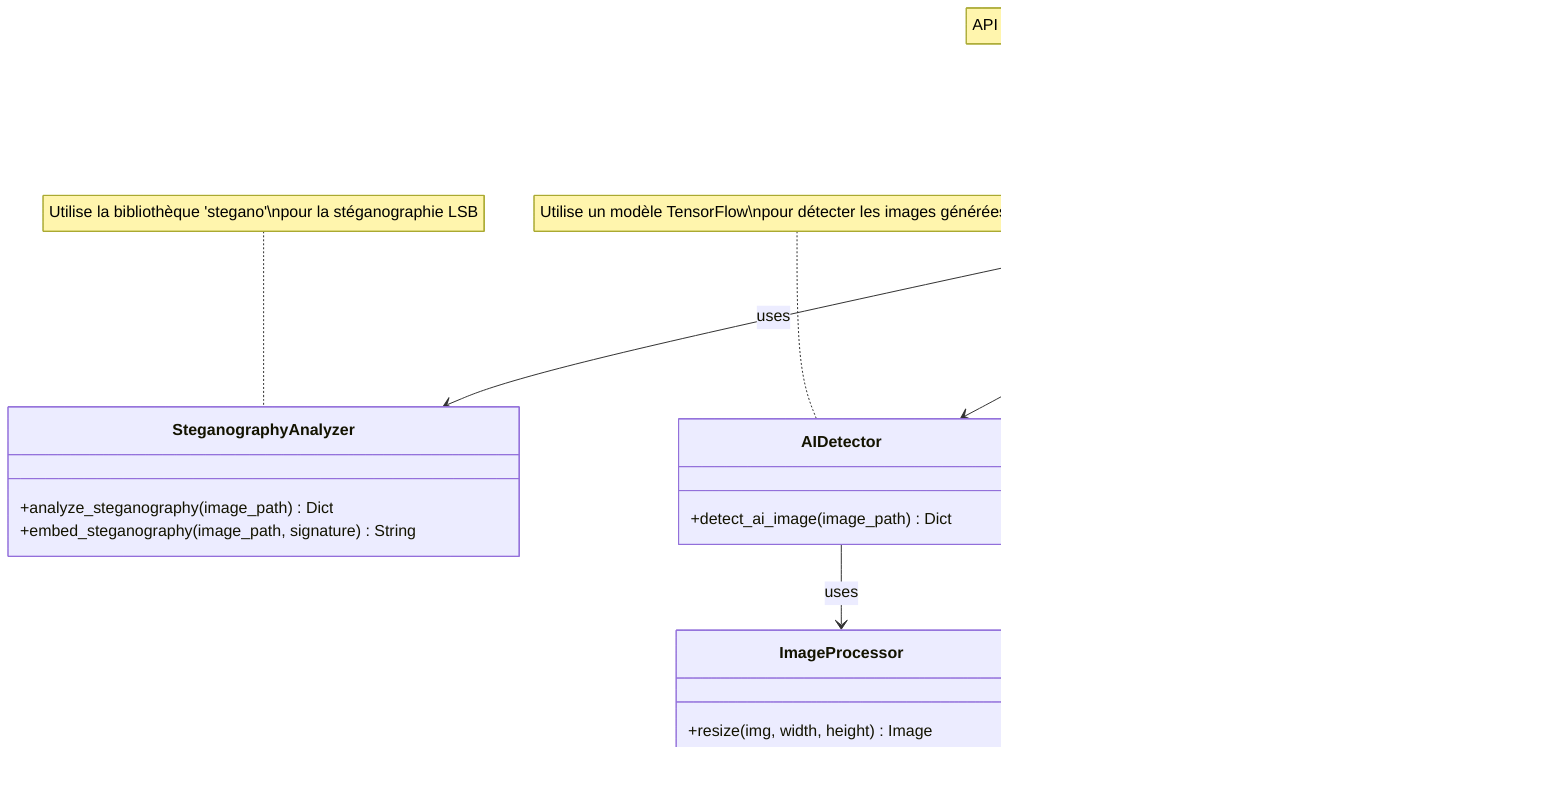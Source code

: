classDiagram
    class Flask {
        +UPLOAD_FOLDER: String
        +MODEL_PATH: String
        +model: TensorFlow Model
        +upload_image() Response
        +add_steganography() Response
        +get_uploaded_file() File
    }
    
    class SteganographyAnalyzer {
        +analyze_steganography(image_path) Dict
        +embed_steganography(image_path, signature) String
    }
    
    class AIDetector {
        +detect_ai_image(image_path) Dict
    }
    
    class MetadataExtractor {
        +get_image_metadata(image_path) Dict
    }
    
    class ImageProcessor {
        +resize(img, width, height) Image
        +normalize(img_array) Array
    }
    
    Flask --> SteganographyAnalyzer: uses
    Flask --> AIDetector: uses
    Flask --> MetadataExtractor: uses
    AIDetector --> ImageProcessor: uses
    
    note for Flask "API Flask exposant les endpoints\npour la validation et le traitement des images"
    note for SteganographyAnalyzer "Utilise la bibliothèque 'stegano'\npour la stéganographie LSB"
    note for AIDetector "Utilise un modèle TensorFlow\npour détecter les images générées par IA"